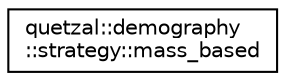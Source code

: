 digraph "Graphical Class Hierarchy"
{
 // LATEX_PDF_SIZE
  edge [fontname="Helvetica",fontsize="10",labelfontname="Helvetica",labelfontsize="10"];
  node [fontname="Helvetica",fontsize="10",shape=record];
  rankdir="LR";
  Node0 [label="quetzal::demography\l::strategy::mass_based",height=0.2,width=0.4,color="black", fillcolor="white", style="filled",URL="$classquetzal_1_1demography_1_1strategy_1_1mass__based.html",tooltip="Class for demographic simulation of large populations."];
}
